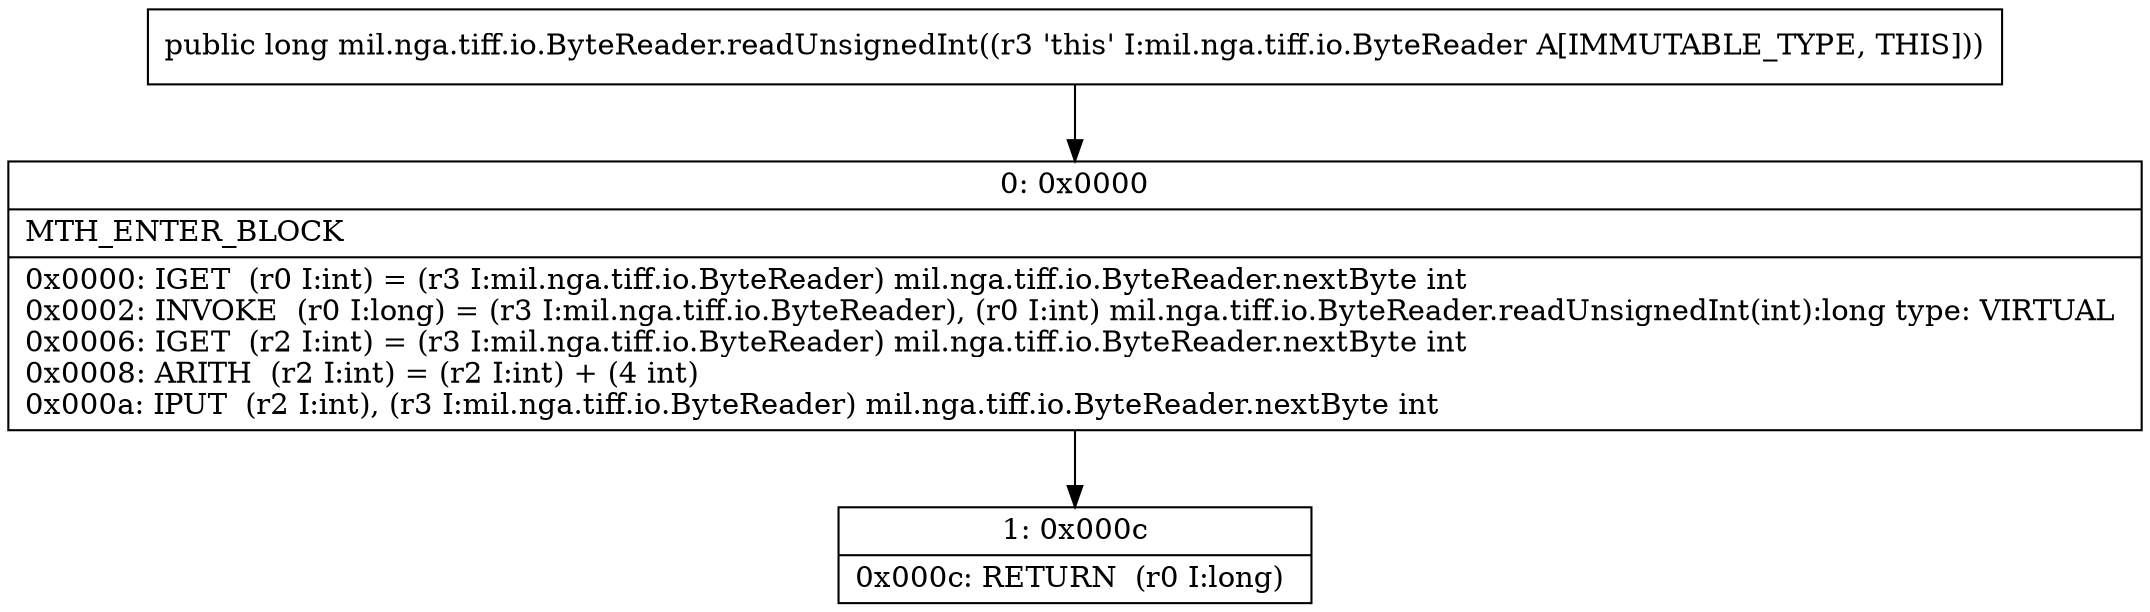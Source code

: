 digraph "CFG formil.nga.tiff.io.ByteReader.readUnsignedInt()J" {
Node_0 [shape=record,label="{0\:\ 0x0000|MTH_ENTER_BLOCK\l|0x0000: IGET  (r0 I:int) = (r3 I:mil.nga.tiff.io.ByteReader) mil.nga.tiff.io.ByteReader.nextByte int \l0x0002: INVOKE  (r0 I:long) = (r3 I:mil.nga.tiff.io.ByteReader), (r0 I:int) mil.nga.tiff.io.ByteReader.readUnsignedInt(int):long type: VIRTUAL \l0x0006: IGET  (r2 I:int) = (r3 I:mil.nga.tiff.io.ByteReader) mil.nga.tiff.io.ByteReader.nextByte int \l0x0008: ARITH  (r2 I:int) = (r2 I:int) + (4 int) \l0x000a: IPUT  (r2 I:int), (r3 I:mil.nga.tiff.io.ByteReader) mil.nga.tiff.io.ByteReader.nextByte int \l}"];
Node_1 [shape=record,label="{1\:\ 0x000c|0x000c: RETURN  (r0 I:long) \l}"];
MethodNode[shape=record,label="{public long mil.nga.tiff.io.ByteReader.readUnsignedInt((r3 'this' I:mil.nga.tiff.io.ByteReader A[IMMUTABLE_TYPE, THIS])) }"];
MethodNode -> Node_0;
Node_0 -> Node_1;
}

